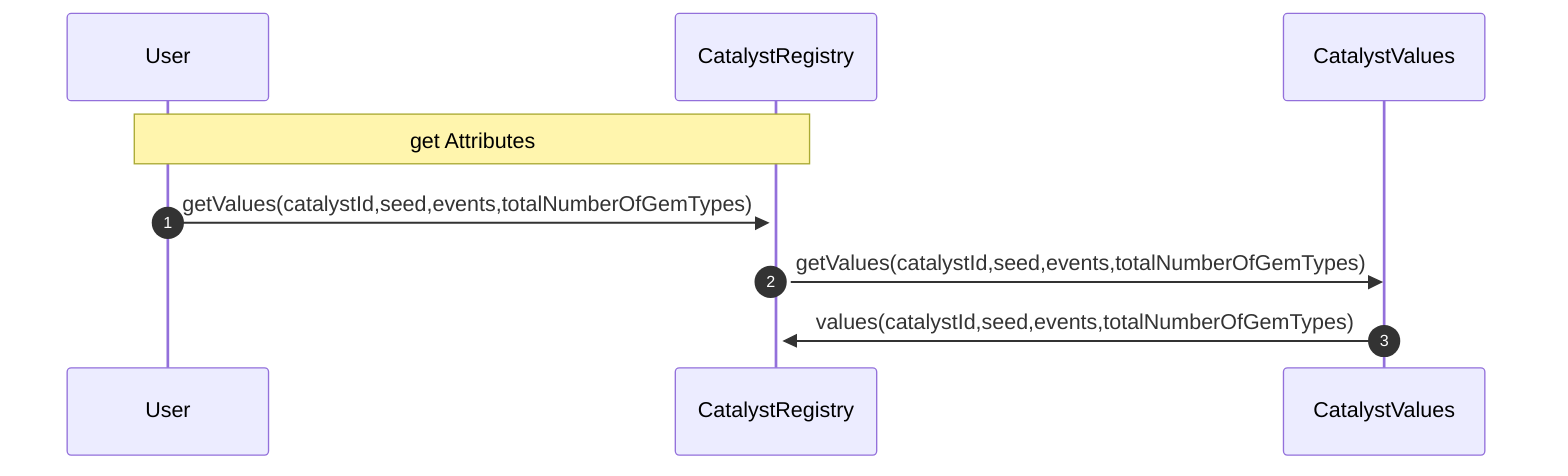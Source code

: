 sequenceDiagram
autonumber

    Note over User, CatalystRegistry: get Attributes

    User->>+CatalystRegistry:getValues(catalystId,seed,events,totalNumberOfGemTypes)
    CatalystRegistry->>CatalystValues:getValues(catalystId,seed,events,totalNumberOfGemTypes)
    CatalystValues->>CatalystRegistry:values(catalystId,seed,events,totalNumberOfGemTypes)